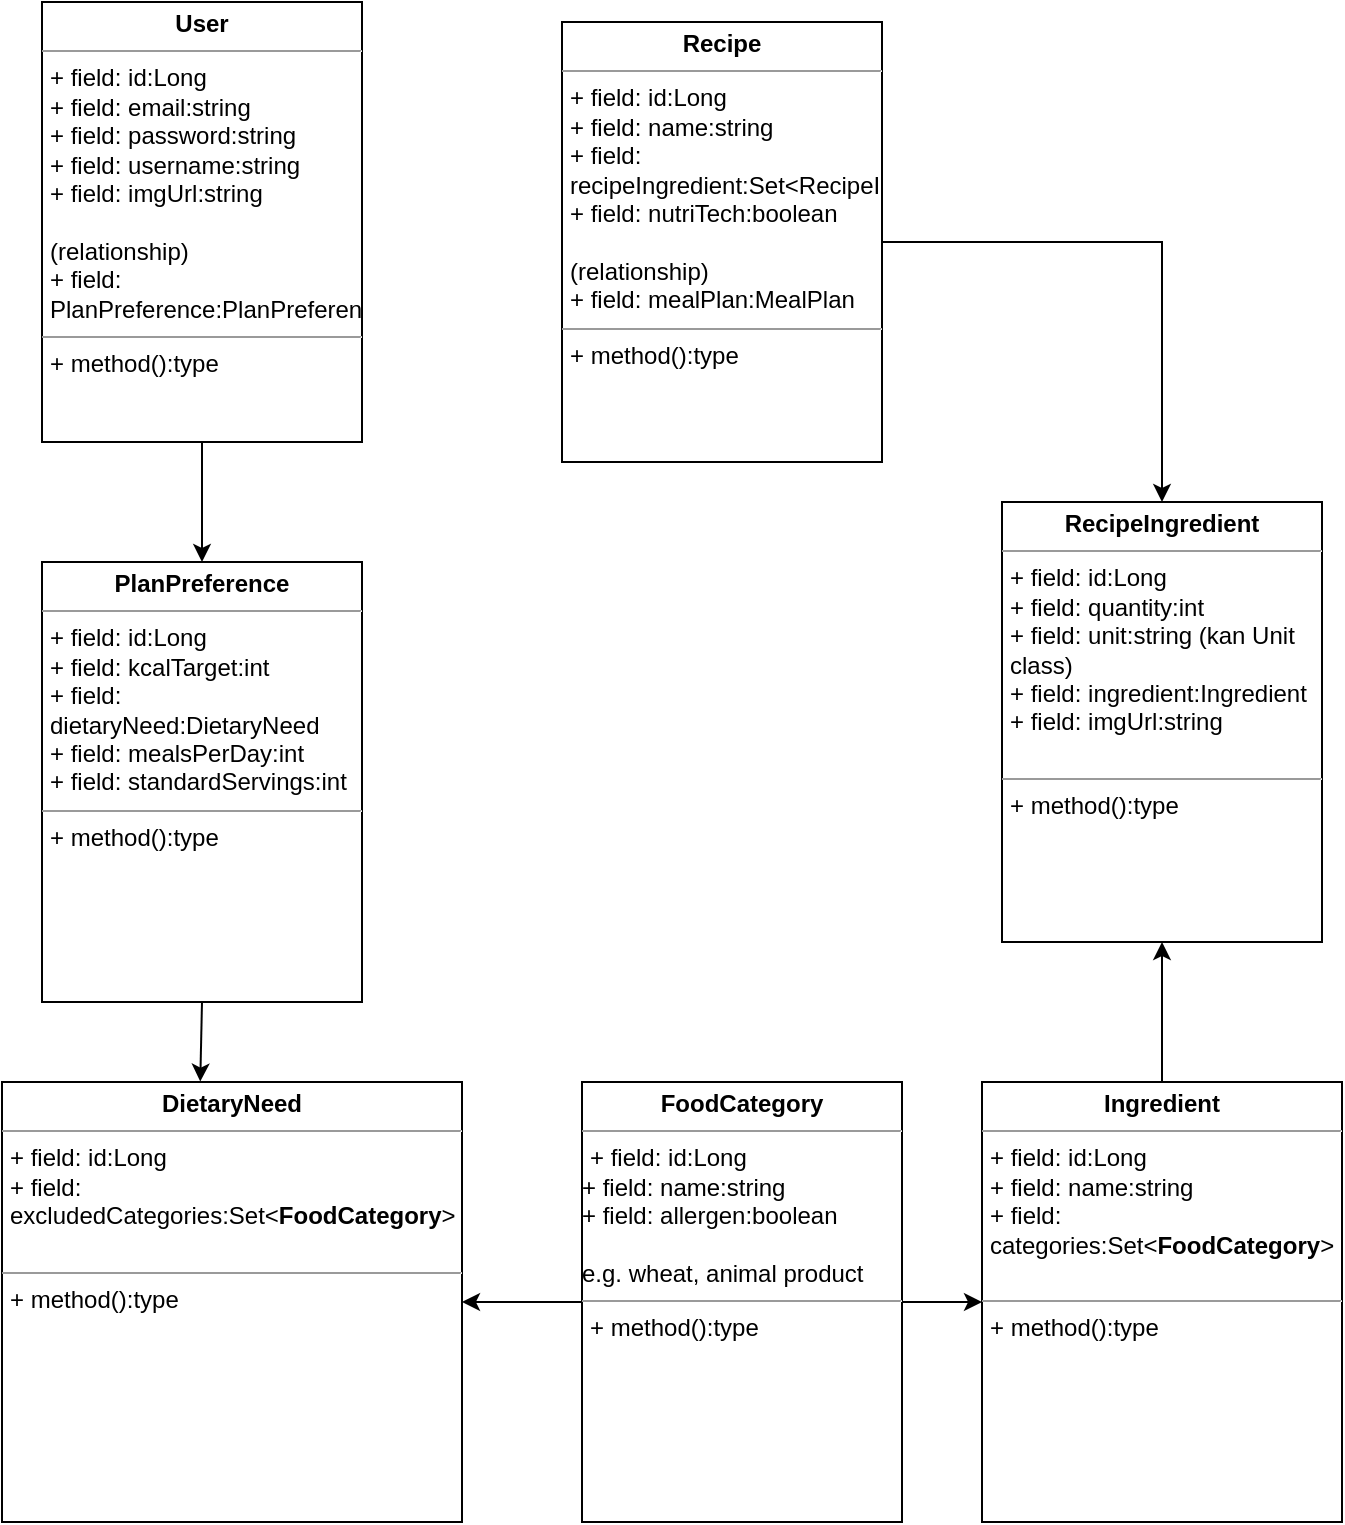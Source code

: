 <mxfile version="22.1.5" type="github">
  <diagram id="C5RBs43oDa-KdzZeNtuy" name="Page-1">
    <mxGraphModel dx="752" dy="324" grid="1" gridSize="10" guides="1" tooltips="1" connect="1" arrows="1" fold="1" page="1" pageScale="1" pageWidth="827" pageHeight="1169" math="0" shadow="0">
      <root>
        <mxCell id="WIyWlLk6GJQsqaUBKTNV-0" />
        <mxCell id="WIyWlLk6GJQsqaUBKTNV-1" parent="WIyWlLk6GJQsqaUBKTNV-0" />
        <mxCell id="DQHPuyozIsg_ThxIlq1J-0" style="edgeStyle=orthogonalEdgeStyle;rounded=0;orthogonalLoop=1;jettySize=auto;html=1;exitX=0.5;exitY=1;exitDx=0;exitDy=0;entryX=0.5;entryY=0;entryDx=0;entryDy=0;" parent="WIyWlLk6GJQsqaUBKTNV-1" source="DQHPuyozIsg_ThxIlq1J-1" target="DQHPuyozIsg_ThxIlq1J-2" edge="1">
          <mxGeometry relative="1" as="geometry" />
        </mxCell>
        <mxCell id="DQHPuyozIsg_ThxIlq1J-1" value="&lt;p style=&quot;margin:0px;margin-top:4px;text-align:center;&quot;&gt;&lt;b&gt;User&lt;/b&gt;&lt;/p&gt;&lt;hr size=&quot;1&quot;&gt;&lt;p style=&quot;border-color: var(--border-color); margin: 0px 0px 0px 4px;&quot;&gt;+ field: id:Long&lt;/p&gt;&lt;p style=&quot;border-color: var(--border-color); margin: 0px 0px 0px 4px;&quot;&gt;&lt;span style=&quot;background-color: initial;&quot;&gt;+ field: email:string&lt;/span&gt;&lt;br&gt;&lt;/p&gt;&lt;p style=&quot;border-color: var(--border-color); margin: 0px 0px 0px 4px;&quot;&gt;+ field: password:string&lt;/p&gt;&lt;p style=&quot;border-color: var(--border-color); margin: 0px 0px 0px 4px;&quot;&gt;+ field: username:string&lt;/p&gt;&lt;p style=&quot;border-color: var(--border-color); margin: 0px 0px 0px 4px;&quot;&gt;+ field: imgUrl:string&lt;/p&gt;&lt;p style=&quot;border-color: var(--border-color); margin: 0px 0px 0px 4px;&quot;&gt;&lt;br&gt;&lt;/p&gt;&lt;p style=&quot;border-color: var(--border-color); margin: 0px 0px 0px 4px;&quot;&gt;(relationship)&lt;/p&gt;&lt;p style=&quot;border-color: var(--border-color); margin: 0px 0px 0px 4px;&quot;&gt;+ field: PlanPreference:PlanPreference&lt;br&gt;&lt;/p&gt;&lt;hr size=&quot;1&quot;&gt;&lt;p style=&quot;margin:0px;margin-left:4px;&quot;&gt;+ method():type&lt;/p&gt;" style="verticalAlign=top;align=left;overflow=fill;fontSize=12;fontFamily=Helvetica;html=1;whiteSpace=wrap;" parent="WIyWlLk6GJQsqaUBKTNV-1" vertex="1">
          <mxGeometry x="40" y="30" width="160" height="220" as="geometry" />
        </mxCell>
        <mxCell id="DQHPuyozIsg_ThxIlq1J-2" value="&lt;p style=&quot;margin:0px;margin-top:4px;text-align:center;&quot;&gt;&lt;b&gt;PlanPreference&lt;/b&gt;&lt;/p&gt;&lt;hr size=&quot;1&quot;&gt;&lt;p style=&quot;border-color: var(--border-color); margin: 0px 0px 0px 4px;&quot;&gt;+ field: id:Long&lt;/p&gt;&lt;p style=&quot;border-color: var(--border-color); margin: 0px 0px 0px 4px;&quot;&gt;&lt;span style=&quot;background-color: initial;&quot;&gt;+ field: kcalTarget:int&lt;/span&gt;&lt;br&gt;&lt;/p&gt;&lt;p style=&quot;border-color: var(--border-color); margin: 0px 0px 0px 4px;&quot;&gt;+ field: dietaryNeed:DietaryNeed&lt;/p&gt;&lt;p style=&quot;border-color: var(--border-color); margin: 0px 0px 0px 4px;&quot;&gt;+ field: mealsPerDay:int&lt;/p&gt;&lt;p style=&quot;border-color: var(--border-color); margin: 0px 0px 0px 4px;&quot;&gt;&lt;span style=&quot;background-color: initial;&quot;&gt;+ field: standardServings:int&lt;/span&gt;&lt;br&gt;&lt;/p&gt;&lt;hr size=&quot;1&quot;&gt;&lt;p style=&quot;margin:0px;margin-left:4px;&quot;&gt;+ method():type&lt;/p&gt;" style="verticalAlign=top;align=left;overflow=fill;fontSize=12;fontFamily=Helvetica;html=1;whiteSpace=wrap;" parent="WIyWlLk6GJQsqaUBKTNV-1" vertex="1">
          <mxGeometry x="40" y="310" width="160" height="220" as="geometry" />
        </mxCell>
        <mxCell id="DQHPuyozIsg_ThxIlq1J-3" value="&lt;p style=&quot;margin:0px;margin-top:4px;text-align:center;&quot;&gt;&lt;b&gt;DietaryNeed&lt;/b&gt;&lt;/p&gt;&lt;hr size=&quot;1&quot;&gt;&lt;p style=&quot;border-color: var(--border-color); margin: 0px 0px 0px 4px;&quot;&gt;+ field: id:Long&lt;/p&gt;&lt;p style=&quot;border-color: var(--border-color); margin: 0px 0px 0px 4px;&quot;&gt;+ field: excludedCategories:Set&amp;lt;&lt;b style=&quot;border-color: var(--border-color); text-align: center;&quot;&gt;FoodCategory&lt;/b&gt;&lt;span style=&quot;background-color: initial;&quot;&gt;&amp;gt;&lt;/span&gt;&lt;/p&gt;&lt;p style=&quot;border-color: var(--border-color); margin: 0px 0px 0px 4px;&quot;&gt;&lt;br&gt;&lt;/p&gt;&lt;hr size=&quot;1&quot;&gt;&lt;p style=&quot;margin:0px;margin-left:4px;&quot;&gt;+ method():type&lt;/p&gt;" style="verticalAlign=top;align=left;overflow=fill;fontSize=12;fontFamily=Helvetica;html=1;whiteSpace=wrap;" parent="WIyWlLk6GJQsqaUBKTNV-1" vertex="1">
          <mxGeometry x="20" y="570" width="230" height="220" as="geometry" />
        </mxCell>
        <mxCell id="DQHPuyozIsg_ThxIlq1J-4" style="edgeStyle=orthogonalEdgeStyle;rounded=0;orthogonalLoop=1;jettySize=auto;html=1;exitX=0;exitY=0.5;exitDx=0;exitDy=0;entryX=1;entryY=0.5;entryDx=0;entryDy=0;" parent="WIyWlLk6GJQsqaUBKTNV-1" source="DQHPuyozIsg_ThxIlq1J-6" target="DQHPuyozIsg_ThxIlq1J-3" edge="1">
          <mxGeometry relative="1" as="geometry" />
        </mxCell>
        <mxCell id="DQHPuyozIsg_ThxIlq1J-5" style="edgeStyle=orthogonalEdgeStyle;rounded=0;orthogonalLoop=1;jettySize=auto;html=1;exitX=1;exitY=0.5;exitDx=0;exitDy=0;entryX=0;entryY=0.5;entryDx=0;entryDy=0;" parent="WIyWlLk6GJQsqaUBKTNV-1" source="DQHPuyozIsg_ThxIlq1J-6" target="DQHPuyozIsg_ThxIlq1J-8" edge="1">
          <mxGeometry relative="1" as="geometry" />
        </mxCell>
        <mxCell id="DQHPuyozIsg_ThxIlq1J-6" value="&lt;p style=&quot;margin:0px;margin-top:4px;text-align:center;&quot;&gt;&lt;b&gt;FoodCategory&lt;/b&gt;&lt;/p&gt;&lt;hr size=&quot;1&quot;&gt;&lt;p style=&quot;border-color: var(--border-color); margin: 0px 0px 0px 4px;&quot;&gt;+ field: id:Long&lt;/p&gt;&lt;p style=&quot;border-color: var(--border-color); margin: 0px 0px 0px 4px;&quot;&gt;&lt;/p&gt;+ field: name:string&lt;br&gt;+ field: allergen:boolean&lt;br&gt;&lt;br&gt;e.g. wheat, animal product&lt;br&gt;&lt;hr size=&quot;1&quot;&gt;&lt;p style=&quot;margin:0px;margin-left:4px;&quot;&gt;+ method():type&lt;/p&gt;" style="verticalAlign=top;align=left;overflow=fill;fontSize=12;fontFamily=Helvetica;html=1;whiteSpace=wrap;" parent="WIyWlLk6GJQsqaUBKTNV-1" vertex="1">
          <mxGeometry x="310" y="570" width="160" height="220" as="geometry" />
        </mxCell>
        <mxCell id="DQHPuyozIsg_ThxIlq1J-7" style="edgeStyle=orthogonalEdgeStyle;rounded=0;orthogonalLoop=1;jettySize=auto;html=1;exitX=0.5;exitY=0;exitDx=0;exitDy=0;entryX=0.5;entryY=1;entryDx=0;entryDy=0;" parent="WIyWlLk6GJQsqaUBKTNV-1" source="DQHPuyozIsg_ThxIlq1J-8" target="DQHPuyozIsg_ThxIlq1J-12" edge="1">
          <mxGeometry relative="1" as="geometry" />
        </mxCell>
        <mxCell id="DQHPuyozIsg_ThxIlq1J-8" value="&lt;p style=&quot;margin:0px;margin-top:4px;text-align:center;&quot;&gt;&lt;b&gt;Ingredient&lt;/b&gt;&lt;/p&gt;&lt;hr size=&quot;1&quot;&gt;&lt;p style=&quot;border-color: var(--border-color); margin: 0px 0px 0px 4px;&quot;&gt;+ field: id:Long&lt;/p&gt;&lt;p style=&quot;border-color: var(--border-color); margin: 0px 0px 0px 4px;&quot;&gt;&lt;span style=&quot;background-color: initial;&quot;&gt;+ field: name:string&lt;/span&gt;&lt;br&gt;&lt;/p&gt;&lt;p style=&quot;border-color: var(--border-color); margin: 0px 0px 0px 4px;&quot;&gt;+ field: categories:Set&amp;lt;&lt;b style=&quot;border-color: var(--border-color); text-align: center;&quot;&gt;FoodCategory&lt;/b&gt;&lt;span style=&quot;background-color: initial;&quot;&gt;&amp;gt;&lt;/span&gt;&lt;/p&gt;&lt;p style=&quot;border-color: var(--border-color); margin: 0px 0px 0px 4px;&quot;&gt;&lt;br&gt;&lt;/p&gt;&lt;hr size=&quot;1&quot;&gt;&lt;p style=&quot;margin:0px;margin-left:4px;&quot;&gt;+ method():type&lt;/p&gt;" style="verticalAlign=top;align=left;overflow=fill;fontSize=12;fontFamily=Helvetica;html=1;whiteSpace=wrap;" parent="WIyWlLk6GJQsqaUBKTNV-1" vertex="1">
          <mxGeometry x="510" y="570" width="180" height="220" as="geometry" />
        </mxCell>
        <mxCell id="DQHPuyozIsg_ThxIlq1J-9" style="edgeStyle=orthogonalEdgeStyle;rounded=0;orthogonalLoop=1;jettySize=auto;html=1;exitX=0.5;exitY=1;exitDx=0;exitDy=0;entryX=0.431;entryY=-0.001;entryDx=0;entryDy=0;entryPerimeter=0;" parent="WIyWlLk6GJQsqaUBKTNV-1" source="DQHPuyozIsg_ThxIlq1J-2" target="DQHPuyozIsg_ThxIlq1J-3" edge="1">
          <mxGeometry relative="1" as="geometry" />
        </mxCell>
        <mxCell id="DQHPuyozIsg_ThxIlq1J-10" style="edgeStyle=orthogonalEdgeStyle;rounded=0;orthogonalLoop=1;jettySize=auto;html=1;" parent="WIyWlLk6GJQsqaUBKTNV-1" source="DQHPuyozIsg_ThxIlq1J-11" target="DQHPuyozIsg_ThxIlq1J-12" edge="1">
          <mxGeometry relative="1" as="geometry" />
        </mxCell>
        <mxCell id="DQHPuyozIsg_ThxIlq1J-11" value="&lt;p style=&quot;margin:0px;margin-top:4px;text-align:center;&quot;&gt;&lt;b&gt;Recipe&lt;/b&gt;&lt;/p&gt;&lt;hr size=&quot;1&quot;&gt;&lt;p style=&quot;border-color: var(--border-color); margin: 0px 0px 0px 4px;&quot;&gt;+ field: id:Long&lt;/p&gt;&lt;p style=&quot;border-color: var(--border-color); margin: 0px 0px 0px 4px;&quot;&gt;&lt;span style=&quot;background-color: initial;&quot;&gt;+ field: name:string&lt;/span&gt;&lt;br&gt;&lt;/p&gt;&lt;p style=&quot;border-color: var(--border-color); margin: 0px 0px 0px 4px;&quot;&gt;+ field: recipeIngredient:Set&amp;lt;RecipeIngredient&amp;gt;&lt;/p&gt;&lt;p style=&quot;border-color: var(--border-color); margin: 0px 0px 0px 4px;&quot;&gt;+ field: nutriTech:boolean&lt;/p&gt;&lt;p style=&quot;border-color: var(--border-color); margin: 0px 0px 0px 4px;&quot;&gt;&lt;br&gt;&lt;/p&gt;&lt;p style=&quot;border-color: var(--border-color); margin: 0px 0px 0px 4px;&quot;&gt;(relationship)&lt;/p&gt;&lt;p style=&quot;border-color: var(--border-color); margin: 0px 0px 0px 4px;&quot;&gt;+ field: mealPlan:MealPlan&lt;br&gt;&lt;/p&gt;&lt;hr size=&quot;1&quot;&gt;&lt;p style=&quot;margin:0px;margin-left:4px;&quot;&gt;+ method():type&lt;/p&gt;" style="verticalAlign=top;align=left;overflow=fill;fontSize=12;fontFamily=Helvetica;html=1;whiteSpace=wrap;" parent="WIyWlLk6GJQsqaUBKTNV-1" vertex="1">
          <mxGeometry x="300" y="40" width="160" height="220" as="geometry" />
        </mxCell>
        <mxCell id="DQHPuyozIsg_ThxIlq1J-12" value="&lt;p style=&quot;margin:0px;margin-top:4px;text-align:center;&quot;&gt;&lt;b&gt;RecipeIngredient&lt;/b&gt;&lt;/p&gt;&lt;hr size=&quot;1&quot;&gt;&lt;p style=&quot;border-color: var(--border-color); margin: 0px 0px 0px 4px;&quot;&gt;+ field: id:Long&lt;/p&gt;&lt;p style=&quot;border-color: var(--border-color); margin: 0px 0px 0px 4px;&quot;&gt;&lt;span style=&quot;background-color: initial;&quot;&gt;+ field: quantity:int&lt;/span&gt;&lt;br&gt;&lt;/p&gt;&lt;p style=&quot;border-color: var(--border-color); margin: 0px 0px 0px 4px;&quot;&gt;+ field: unit:string (kan Unit class)&lt;/p&gt;&lt;p style=&quot;border-color: var(--border-color); margin: 0px 0px 0px 4px;&quot;&gt;+ field: ingredient:Ingredient&lt;/p&gt;&lt;p style=&quot;border-color: var(--border-color); margin: 0px 0px 0px 4px;&quot;&gt;+ field: imgUrl:string&lt;/p&gt;&lt;p style=&quot;border-color: var(--border-color); margin: 0px 0px 0px 4px;&quot;&gt;&lt;br&gt;&lt;/p&gt;&lt;hr size=&quot;1&quot;&gt;&lt;p style=&quot;margin:0px;margin-left:4px;&quot;&gt;+ method():type&lt;/p&gt;" style="verticalAlign=top;align=left;overflow=fill;fontSize=12;fontFamily=Helvetica;html=1;whiteSpace=wrap;" parent="WIyWlLk6GJQsqaUBKTNV-1" vertex="1">
          <mxGeometry x="520" y="280" width="160" height="220" as="geometry" />
        </mxCell>
      </root>
    </mxGraphModel>
  </diagram>
</mxfile>
